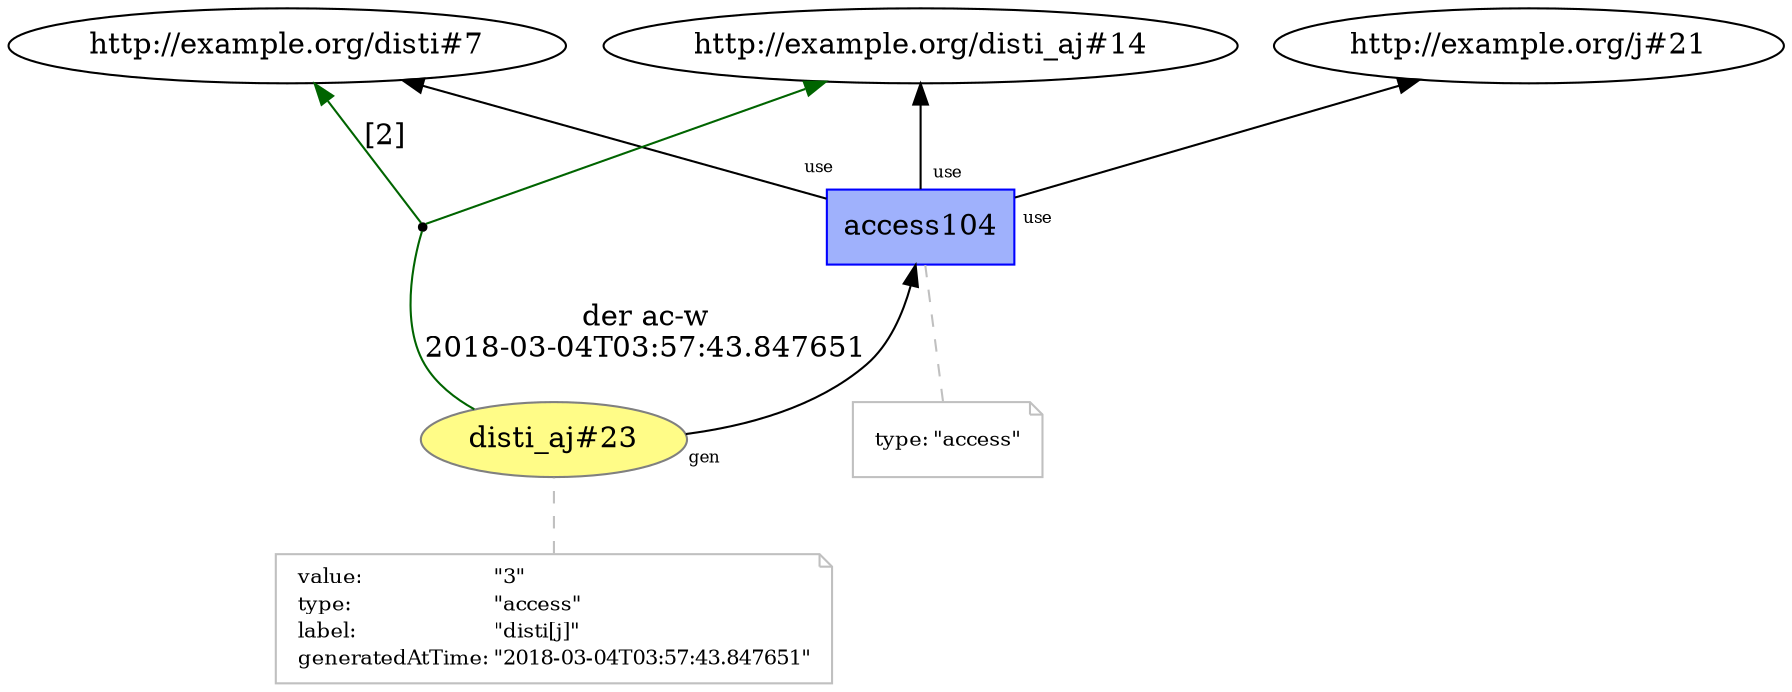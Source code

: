 digraph "PROV" { size="16,12"; rankdir="BT";
"http://example.org/disti_aj#23" [fillcolor="#FFFC87",color="#808080",style="filled",label="disti_aj#23",URL="http://example.org/disti_aj#23"]
"-attrs0" [color="gray",shape="note",fontsize="10",fontcolor="black",label=<<TABLE cellpadding="0" border="0">
	<TR>
	    <TD align="left">value:</TD>
	    <TD align="left">&quot;3&quot;</TD>
	</TR>
	<TR>
	    <TD align="left">type:</TD>
	    <TD align="left">&quot;access&quot;</TD>
	</TR>
	<TR>
	    <TD align="left">label:</TD>
	    <TD align="left">&quot;disti[j]&quot;</TD>
	</TR>
	<TR>
	    <TD align="left">generatedAtTime:</TD>
	    <TD align="left">&quot;2018-03-04T03:57:43.847651&quot;</TD>
	</TR>
</TABLE>>]
"-attrs0" -> "http://example.org/disti_aj#23" [color="gray",style="dashed",arrowhead="none"]
"http://example.org/access104" [fillcolor="#9FB1FC",color="#0000FF",shape="polygon",sides="4",style="filled",label="access104",URL="http://example.org/access104"]
"-attrs1" [color="gray",shape="note",fontsize="10",fontcolor="black",label=<<TABLE cellpadding="0" border="0">
	<TR>
	    <TD align="left">type:</TD>
	    <TD align="left">&quot;access&quot;</TD>
	</TR>
</TABLE>>]
"-attrs1" -> "http://example.org/access104" [color="gray",style="dashed",arrowhead="none"]
"http://example.org/access104" -> "http://example.org/disti_aj#14" [labelfontsize="8",labeldistance="1.5",labelangle="60.0",rotation="20",taillabel="use"]
"bn0" [shape="point",label=""]
"http://example.org/disti_aj#23" -> "bn0" [arrowhead="none",color="darkgreen",label="der ac-w
2018-03-04T03:57:43.847651"]
"bn0" -> "http://example.org/disti#7" [labelfontsize="8",labeldistance="1.5",color="darkgreen",labelangle="60.0",rotation="20",label="[2]"]
"bn0" -> "http://example.org/disti_aj#14" [color="darkgreen"]
"http://example.org/disti_aj#23" -> "http://example.org/access104" [labelfontsize="8",labeldistance="1.5",labelangle="60.0",rotation="20",taillabel="gen"]
"http://example.org/access104" -> "http://example.org/disti#7" [labelfontsize="8",labeldistance="1.5",labelangle="60.0",rotation="20",taillabel="use"]
"http://example.org/access104" -> "http://example.org/j#21" [labelfontsize="8",labeldistance="1.5",labelangle="60.0",rotation="20",taillabel="use"]
}